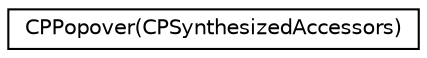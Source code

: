 digraph "Graphical Class Hierarchy"
{
  edge [fontname="Helvetica",fontsize="10",labelfontname="Helvetica",labelfontsize="10"];
  node [fontname="Helvetica",fontsize="10",shape=record];
  rankdir="LR";
  Node1 [label="CPPopover(CPSynthesizedAccessors)",height=0.2,width=0.4,color="black", fillcolor="white", style="filled",URL="$category_c_p_popover_07_c_p_synthesized_accessors_08.html"];
}
